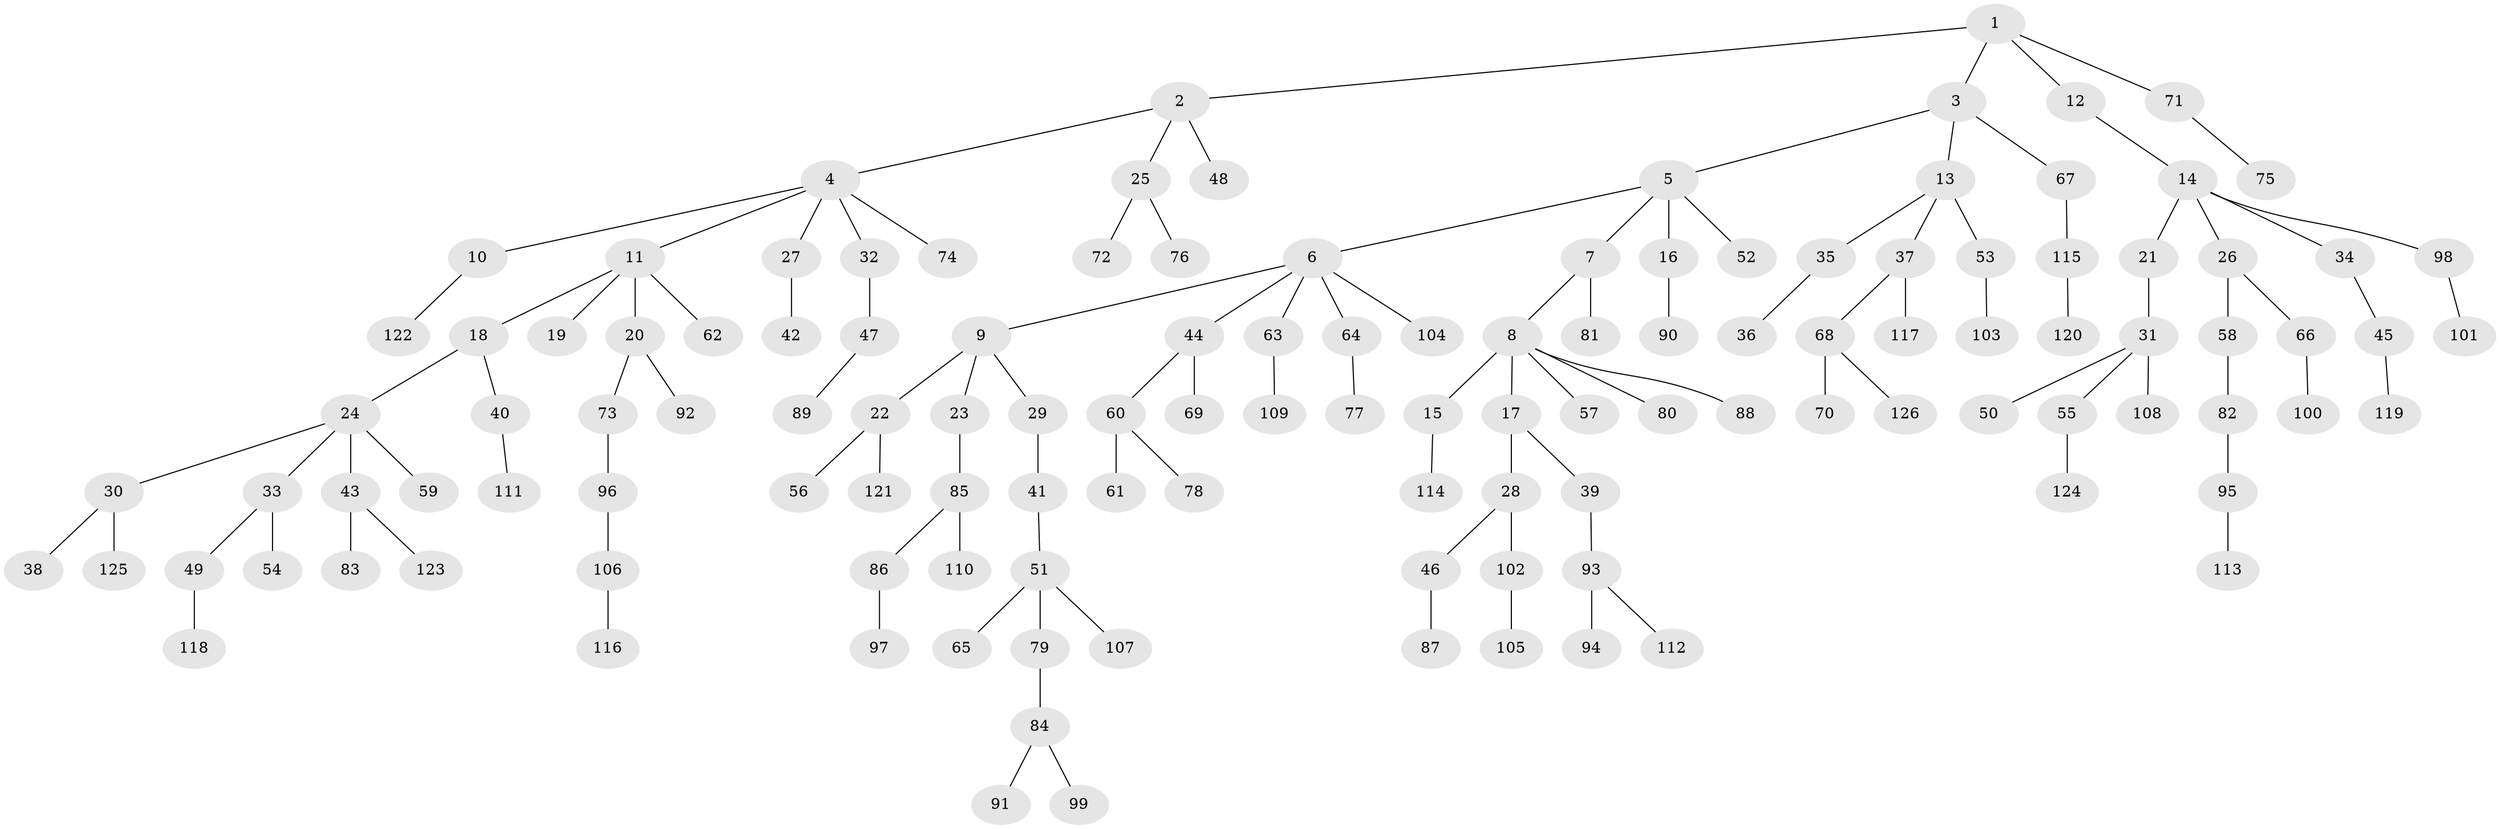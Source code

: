 // coarse degree distribution, {4: 0.08139534883720931, 8: 0.011627906976744186, 5: 0.023255813953488372, 6: 0.023255813953488372, 2: 0.2558139534883721, 3: 0.09302325581395349, 1: 0.5116279069767442}
// Generated by graph-tools (version 1.1) at 2025/24/03/03/25 07:24:08]
// undirected, 126 vertices, 125 edges
graph export_dot {
graph [start="1"]
  node [color=gray90,style=filled];
  1;
  2;
  3;
  4;
  5;
  6;
  7;
  8;
  9;
  10;
  11;
  12;
  13;
  14;
  15;
  16;
  17;
  18;
  19;
  20;
  21;
  22;
  23;
  24;
  25;
  26;
  27;
  28;
  29;
  30;
  31;
  32;
  33;
  34;
  35;
  36;
  37;
  38;
  39;
  40;
  41;
  42;
  43;
  44;
  45;
  46;
  47;
  48;
  49;
  50;
  51;
  52;
  53;
  54;
  55;
  56;
  57;
  58;
  59;
  60;
  61;
  62;
  63;
  64;
  65;
  66;
  67;
  68;
  69;
  70;
  71;
  72;
  73;
  74;
  75;
  76;
  77;
  78;
  79;
  80;
  81;
  82;
  83;
  84;
  85;
  86;
  87;
  88;
  89;
  90;
  91;
  92;
  93;
  94;
  95;
  96;
  97;
  98;
  99;
  100;
  101;
  102;
  103;
  104;
  105;
  106;
  107;
  108;
  109;
  110;
  111;
  112;
  113;
  114;
  115;
  116;
  117;
  118;
  119;
  120;
  121;
  122;
  123;
  124;
  125;
  126;
  1 -- 2;
  1 -- 3;
  1 -- 12;
  1 -- 71;
  2 -- 4;
  2 -- 25;
  2 -- 48;
  3 -- 5;
  3 -- 13;
  3 -- 67;
  4 -- 10;
  4 -- 11;
  4 -- 27;
  4 -- 32;
  4 -- 74;
  5 -- 6;
  5 -- 7;
  5 -- 16;
  5 -- 52;
  6 -- 9;
  6 -- 44;
  6 -- 63;
  6 -- 64;
  6 -- 104;
  7 -- 8;
  7 -- 81;
  8 -- 15;
  8 -- 17;
  8 -- 57;
  8 -- 80;
  8 -- 88;
  9 -- 22;
  9 -- 23;
  9 -- 29;
  10 -- 122;
  11 -- 18;
  11 -- 19;
  11 -- 20;
  11 -- 62;
  12 -- 14;
  13 -- 35;
  13 -- 37;
  13 -- 53;
  14 -- 21;
  14 -- 26;
  14 -- 34;
  14 -- 98;
  15 -- 114;
  16 -- 90;
  17 -- 28;
  17 -- 39;
  18 -- 24;
  18 -- 40;
  20 -- 73;
  20 -- 92;
  21 -- 31;
  22 -- 56;
  22 -- 121;
  23 -- 85;
  24 -- 30;
  24 -- 33;
  24 -- 43;
  24 -- 59;
  25 -- 72;
  25 -- 76;
  26 -- 58;
  26 -- 66;
  27 -- 42;
  28 -- 46;
  28 -- 102;
  29 -- 41;
  30 -- 38;
  30 -- 125;
  31 -- 50;
  31 -- 55;
  31 -- 108;
  32 -- 47;
  33 -- 49;
  33 -- 54;
  34 -- 45;
  35 -- 36;
  37 -- 68;
  37 -- 117;
  39 -- 93;
  40 -- 111;
  41 -- 51;
  43 -- 83;
  43 -- 123;
  44 -- 60;
  44 -- 69;
  45 -- 119;
  46 -- 87;
  47 -- 89;
  49 -- 118;
  51 -- 65;
  51 -- 79;
  51 -- 107;
  53 -- 103;
  55 -- 124;
  58 -- 82;
  60 -- 61;
  60 -- 78;
  63 -- 109;
  64 -- 77;
  66 -- 100;
  67 -- 115;
  68 -- 70;
  68 -- 126;
  71 -- 75;
  73 -- 96;
  79 -- 84;
  82 -- 95;
  84 -- 91;
  84 -- 99;
  85 -- 86;
  85 -- 110;
  86 -- 97;
  93 -- 94;
  93 -- 112;
  95 -- 113;
  96 -- 106;
  98 -- 101;
  102 -- 105;
  106 -- 116;
  115 -- 120;
}
